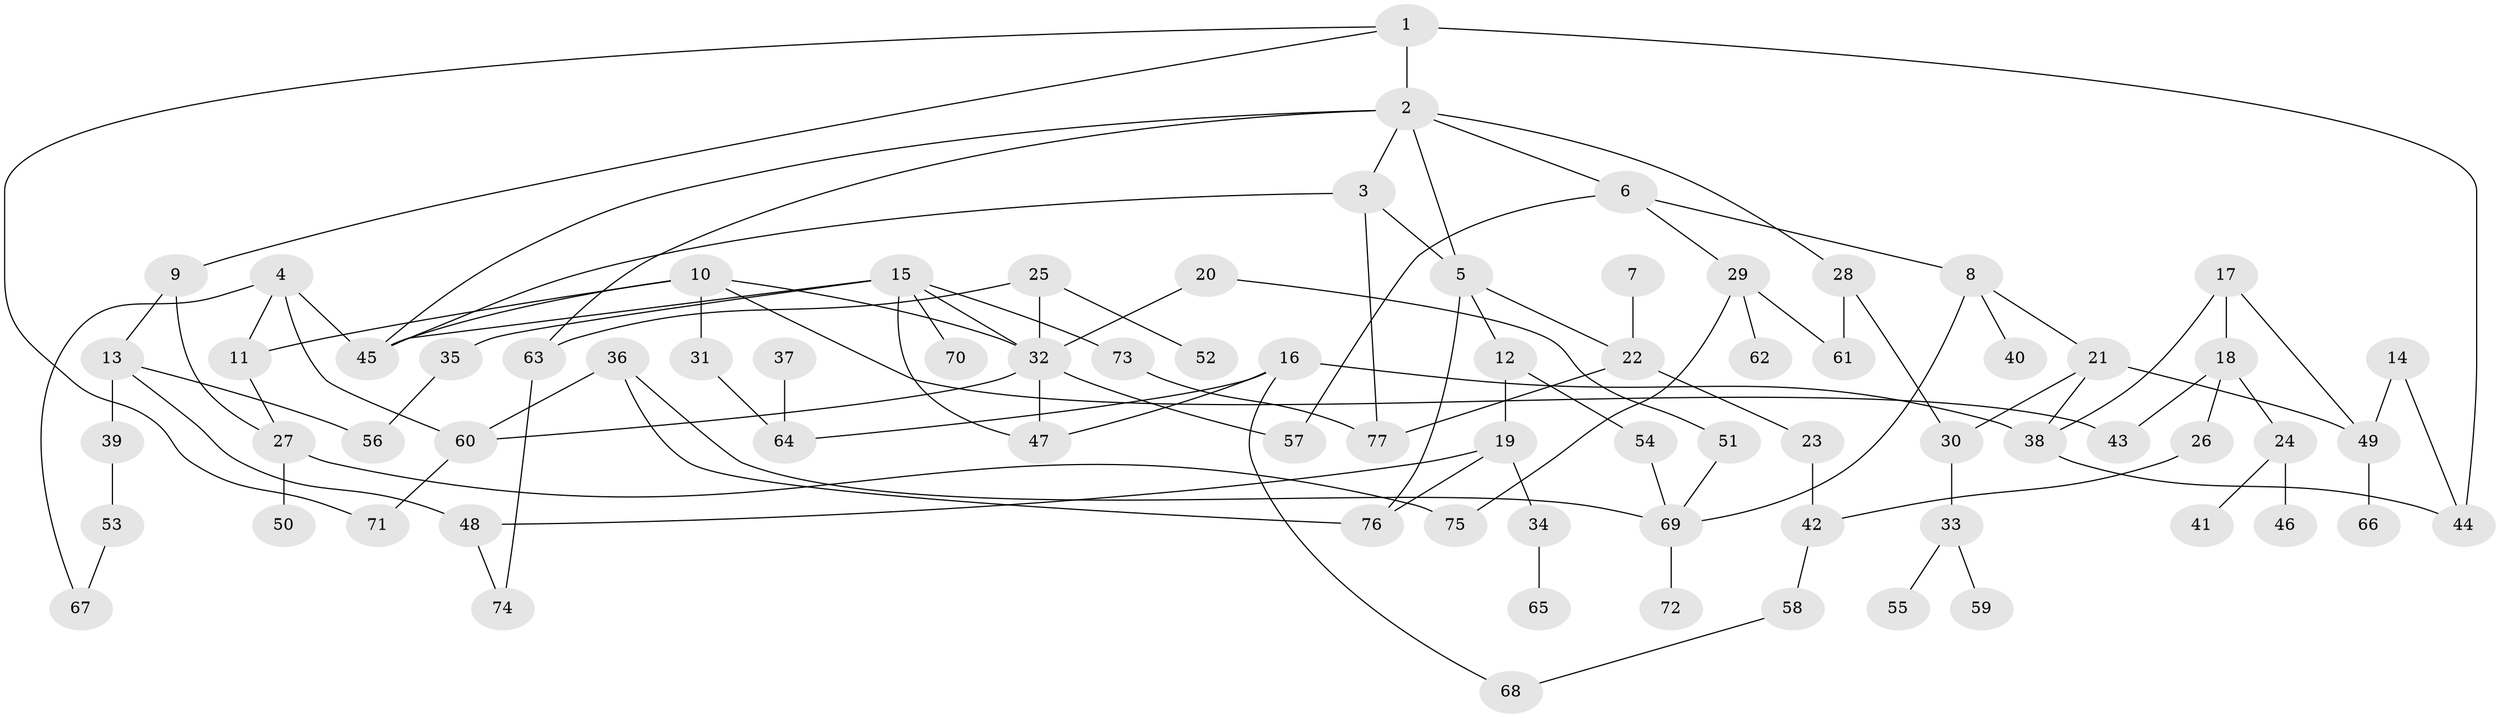 // original degree distribution, {3: 0.22935779816513763, 4: 0.14678899082568808, 7: 0.009174311926605505, 6: 0.027522935779816515, 5: 0.03669724770642202, 1: 0.25688073394495414, 2: 0.28440366972477066, 8: 0.009174311926605505}
// Generated by graph-tools (version 1.1) at 2025/36/03/04/25 23:36:13]
// undirected, 77 vertices, 108 edges
graph export_dot {
  node [color=gray90,style=filled];
  1;
  2;
  3;
  4;
  5;
  6;
  7;
  8;
  9;
  10;
  11;
  12;
  13;
  14;
  15;
  16;
  17;
  18;
  19;
  20;
  21;
  22;
  23;
  24;
  25;
  26;
  27;
  28;
  29;
  30;
  31;
  32;
  33;
  34;
  35;
  36;
  37;
  38;
  39;
  40;
  41;
  42;
  43;
  44;
  45;
  46;
  47;
  48;
  49;
  50;
  51;
  52;
  53;
  54;
  55;
  56;
  57;
  58;
  59;
  60;
  61;
  62;
  63;
  64;
  65;
  66;
  67;
  68;
  69;
  70;
  71;
  72;
  73;
  74;
  75;
  76;
  77;
  1 -- 2 [weight=1.0];
  1 -- 9 [weight=1.0];
  1 -- 44 [weight=2.0];
  1 -- 71 [weight=1.0];
  2 -- 3 [weight=1.0];
  2 -- 5 [weight=1.0];
  2 -- 6 [weight=1.0];
  2 -- 28 [weight=1.0];
  2 -- 45 [weight=1.0];
  2 -- 63 [weight=1.0];
  3 -- 5 [weight=1.0];
  3 -- 45 [weight=1.0];
  3 -- 77 [weight=1.0];
  4 -- 11 [weight=1.0];
  4 -- 45 [weight=1.0];
  4 -- 60 [weight=1.0];
  4 -- 67 [weight=1.0];
  5 -- 12 [weight=1.0];
  5 -- 22 [weight=1.0];
  5 -- 76 [weight=1.0];
  6 -- 8 [weight=1.0];
  6 -- 29 [weight=1.0];
  6 -- 57 [weight=1.0];
  7 -- 22 [weight=1.0];
  8 -- 21 [weight=1.0];
  8 -- 40 [weight=1.0];
  8 -- 69 [weight=1.0];
  9 -- 13 [weight=1.0];
  9 -- 27 [weight=1.0];
  10 -- 11 [weight=1.0];
  10 -- 31 [weight=1.0];
  10 -- 32 [weight=1.0];
  10 -- 43 [weight=1.0];
  10 -- 45 [weight=1.0];
  11 -- 27 [weight=1.0];
  12 -- 19 [weight=1.0];
  12 -- 54 [weight=1.0];
  13 -- 39 [weight=1.0];
  13 -- 48 [weight=1.0];
  13 -- 56 [weight=1.0];
  14 -- 44 [weight=1.0];
  14 -- 49 [weight=1.0];
  15 -- 32 [weight=1.0];
  15 -- 35 [weight=1.0];
  15 -- 45 [weight=1.0];
  15 -- 47 [weight=1.0];
  15 -- 70 [weight=1.0];
  15 -- 73 [weight=1.0];
  16 -- 38 [weight=1.0];
  16 -- 47 [weight=1.0];
  16 -- 64 [weight=1.0];
  16 -- 68 [weight=1.0];
  17 -- 18 [weight=1.0];
  17 -- 38 [weight=1.0];
  17 -- 49 [weight=1.0];
  18 -- 24 [weight=1.0];
  18 -- 26 [weight=1.0];
  18 -- 43 [weight=1.0];
  19 -- 34 [weight=1.0];
  19 -- 48 [weight=1.0];
  19 -- 76 [weight=1.0];
  20 -- 32 [weight=1.0];
  20 -- 51 [weight=1.0];
  21 -- 30 [weight=1.0];
  21 -- 38 [weight=1.0];
  21 -- 49 [weight=1.0];
  22 -- 23 [weight=1.0];
  22 -- 77 [weight=1.0];
  23 -- 42 [weight=1.0];
  24 -- 41 [weight=1.0];
  24 -- 46 [weight=1.0];
  25 -- 32 [weight=1.0];
  25 -- 52 [weight=1.0];
  25 -- 63 [weight=1.0];
  26 -- 42 [weight=1.0];
  27 -- 50 [weight=1.0];
  27 -- 75 [weight=1.0];
  28 -- 30 [weight=1.0];
  28 -- 61 [weight=1.0];
  29 -- 61 [weight=1.0];
  29 -- 62 [weight=1.0];
  29 -- 75 [weight=1.0];
  30 -- 33 [weight=1.0];
  31 -- 64 [weight=1.0];
  32 -- 47 [weight=1.0];
  32 -- 57 [weight=1.0];
  32 -- 60 [weight=1.0];
  33 -- 55 [weight=1.0];
  33 -- 59 [weight=1.0];
  34 -- 65 [weight=1.0];
  35 -- 56 [weight=1.0];
  36 -- 60 [weight=1.0];
  36 -- 69 [weight=1.0];
  36 -- 76 [weight=1.0];
  37 -- 64 [weight=1.0];
  38 -- 44 [weight=1.0];
  39 -- 53 [weight=1.0];
  42 -- 58 [weight=1.0];
  48 -- 74 [weight=1.0];
  49 -- 66 [weight=1.0];
  51 -- 69 [weight=1.0];
  53 -- 67 [weight=1.0];
  54 -- 69 [weight=1.0];
  58 -- 68 [weight=1.0];
  60 -- 71 [weight=1.0];
  63 -- 74 [weight=1.0];
  69 -- 72 [weight=1.0];
  73 -- 77 [weight=1.0];
}
